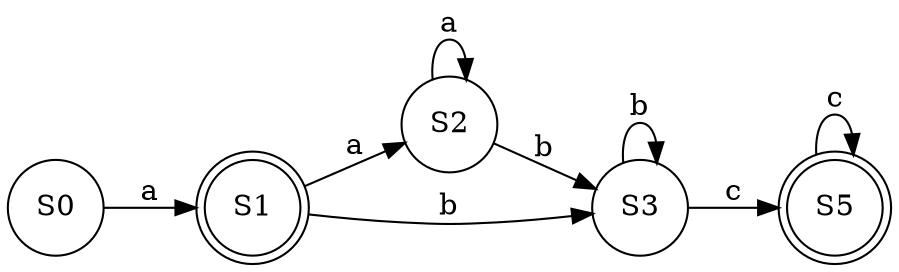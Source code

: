 digraph G{
rankdir=LR
node[shape=circle]
concentrate=true
nodoS0[label="S0"];

nodoS1[label="S1"];

nodoS0->nodoS1[label="a"];

nodoS1[label="S1"][shape=doublecircle];

nodoS2[label="S2"];

nodoS1->nodoS2[label="a"];

nodoS3[label="S3"];

nodoS1->nodoS3[label="b"];

nodoS2[label="S2"];

nodoS2[label="S2"];

nodoS2->nodoS2[label="a"];

nodoS3[label="S3"];

nodoS2->nodoS3[label="b"];

nodoS3[label="S3"];

nodoS3[label="S3"];

nodoS3->nodoS3[label="b"];

nodoS5[label="S5"];

nodoS3->nodoS5[label="c"];

nodoS5[label="S5"][shape=doublecircle];

nodoS5[label="S5"];

nodoS5->nodoS5[label="c"];

}
